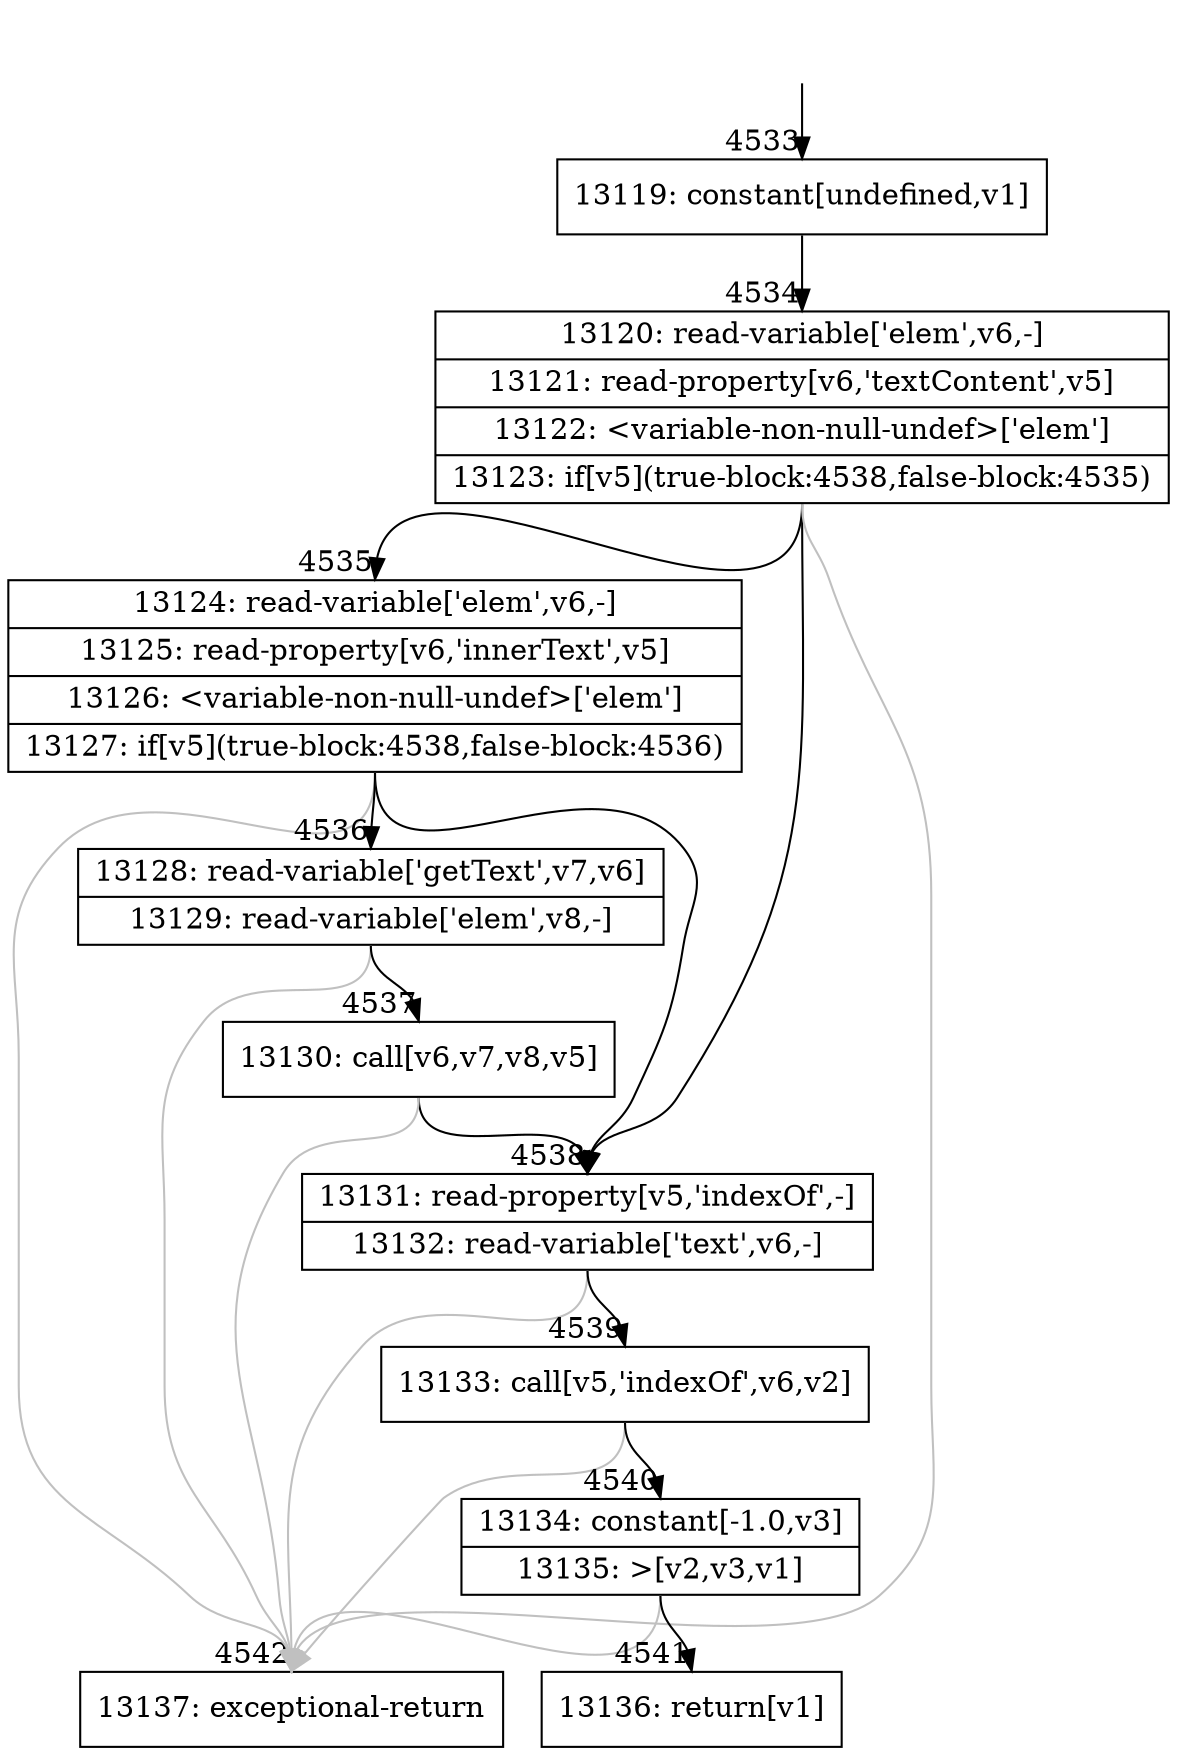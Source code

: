 digraph {
rankdir="TD"
BB_entry296[shape=none,label=""];
BB_entry296 -> BB4533 [tailport=s, headport=n, headlabel="    4533"]
BB4533 [shape=record label="{13119: constant[undefined,v1]}" ] 
BB4533 -> BB4534 [tailport=s, headport=n, headlabel="      4534"]
BB4534 [shape=record label="{13120: read-variable['elem',v6,-]|13121: read-property[v6,'textContent',v5]|13122: \<variable-non-null-undef\>['elem']|13123: if[v5](true-block:4538,false-block:4535)}" ] 
BB4534 -> BB4538 [tailport=s, headport=n, headlabel="      4538"]
BB4534 -> BB4535 [tailport=s, headport=n, headlabel="      4535"]
BB4534 -> BB4542 [tailport=s, headport=n, color=gray, headlabel="      4542"]
BB4535 [shape=record label="{13124: read-variable['elem',v6,-]|13125: read-property[v6,'innerText',v5]|13126: \<variable-non-null-undef\>['elem']|13127: if[v5](true-block:4538,false-block:4536)}" ] 
BB4535 -> BB4538 [tailport=s, headport=n]
BB4535 -> BB4536 [tailport=s, headport=n, headlabel="      4536"]
BB4535 -> BB4542 [tailport=s, headport=n, color=gray]
BB4536 [shape=record label="{13128: read-variable['getText',v7,v6]|13129: read-variable['elem',v8,-]}" ] 
BB4536 -> BB4537 [tailport=s, headport=n, headlabel="      4537"]
BB4536 -> BB4542 [tailport=s, headport=n, color=gray]
BB4537 [shape=record label="{13130: call[v6,v7,v8,v5]}" ] 
BB4537 -> BB4538 [tailport=s, headport=n]
BB4537 -> BB4542 [tailport=s, headport=n, color=gray]
BB4538 [shape=record label="{13131: read-property[v5,'indexOf',-]|13132: read-variable['text',v6,-]}" ] 
BB4538 -> BB4539 [tailport=s, headport=n, headlabel="      4539"]
BB4538 -> BB4542 [tailport=s, headport=n, color=gray]
BB4539 [shape=record label="{13133: call[v5,'indexOf',v6,v2]}" ] 
BB4539 -> BB4540 [tailport=s, headport=n, headlabel="      4540"]
BB4539 -> BB4542 [tailport=s, headport=n, color=gray]
BB4540 [shape=record label="{13134: constant[-1.0,v3]|13135: \>[v2,v3,v1]}" ] 
BB4540 -> BB4541 [tailport=s, headport=n, headlabel="      4541"]
BB4540 -> BB4542 [tailport=s, headport=n, color=gray]
BB4541 [shape=record label="{13136: return[v1]}" ] 
BB4542 [shape=record label="{13137: exceptional-return}" ] 
}
